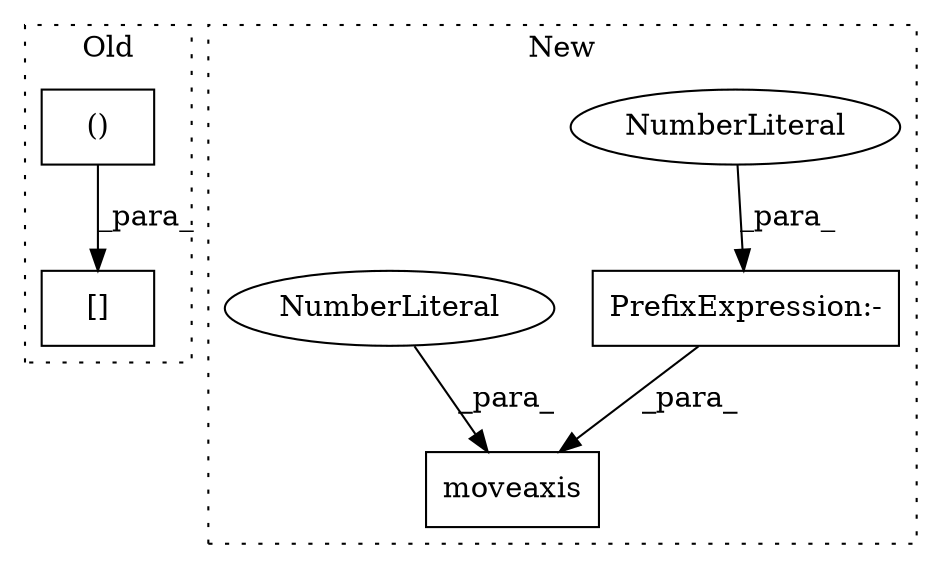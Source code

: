 digraph G {
subgraph cluster0 {
1 [label="[]" a="2" s="7184,7226" l="15,2" shape="box"];
3 [label="()" a="106" s="7199" l="27" shape="box"];
label = "Old";
style="dotted";
}
subgraph cluster1 {
2 [label="moveaxis" a="32" s="7216,7235" l="9,1" shape="box"];
4 [label="PrefixExpression:-" a="38" s="7231" l="1" shape="box"];
5 [label="NumberLiteral" a="34" s="7232" l="1" shape="ellipse"];
6 [label="NumberLiteral" a="34" s="7234" l="1" shape="ellipse"];
label = "New";
style="dotted";
}
3 -> 1 [label="_para_"];
4 -> 2 [label="_para_"];
5 -> 4 [label="_para_"];
6 -> 2 [label="_para_"];
}